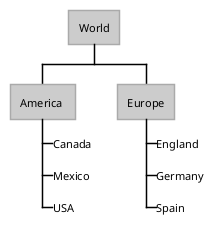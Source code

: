 ' Do not edit
' Theme Gallery
' autogenerated by script
'
@startwbs
!theme reddress-lightgreen
* World
** America 
***_ Canada 
***_ Mexico
***_ USA
** Europe
***_  England
***_  Germany
***_  Spain
@endwbs
